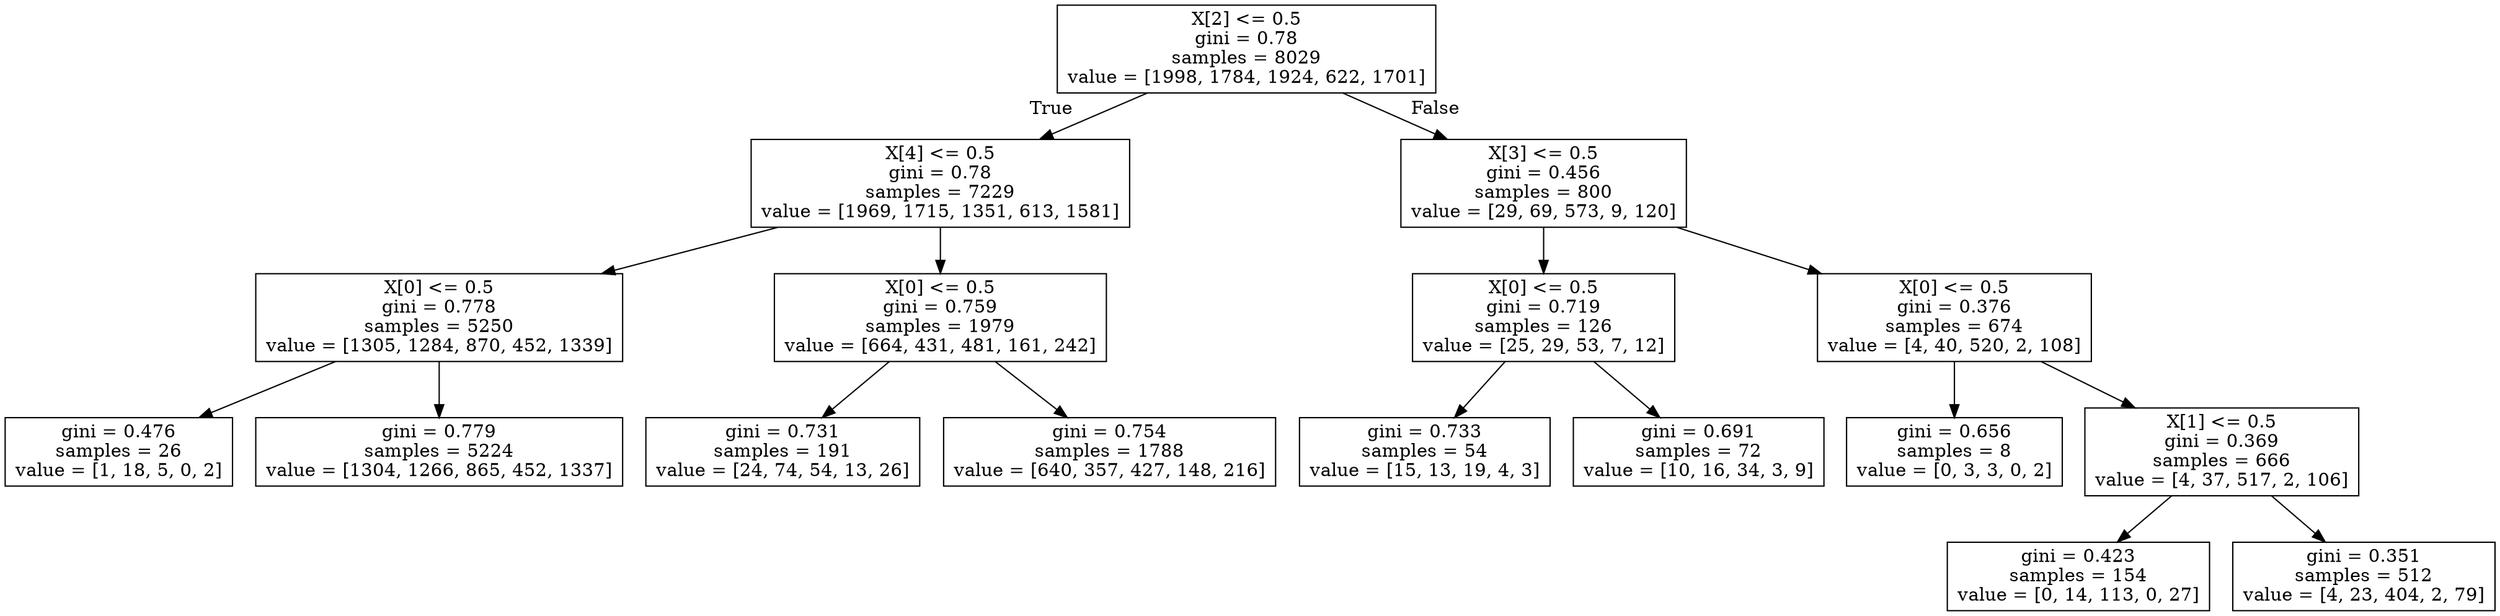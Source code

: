 digraph Tree {
node [shape=box] ;
0 [label="X[2] <= 0.5\ngini = 0.78\nsamples = 8029\nvalue = [1998, 1784, 1924, 622, 1701]"] ;
1 [label="X[4] <= 0.5\ngini = 0.78\nsamples = 7229\nvalue = [1969, 1715, 1351, 613, 1581]"] ;
0 -> 1 [labeldistance=2.5, labelangle=45, headlabel="True"] ;
2 [label="X[0] <= 0.5\ngini = 0.778\nsamples = 5250\nvalue = [1305, 1284, 870, 452, 1339]"] ;
1 -> 2 ;
3 [label="gini = 0.476\nsamples = 26\nvalue = [1, 18, 5, 0, 2]"] ;
2 -> 3 ;
4 [label="gini = 0.779\nsamples = 5224\nvalue = [1304, 1266, 865, 452, 1337]"] ;
2 -> 4 ;
5 [label="X[0] <= 0.5\ngini = 0.759\nsamples = 1979\nvalue = [664, 431, 481, 161, 242]"] ;
1 -> 5 ;
6 [label="gini = 0.731\nsamples = 191\nvalue = [24, 74, 54, 13, 26]"] ;
5 -> 6 ;
7 [label="gini = 0.754\nsamples = 1788\nvalue = [640, 357, 427, 148, 216]"] ;
5 -> 7 ;
8 [label="X[3] <= 0.5\ngini = 0.456\nsamples = 800\nvalue = [29, 69, 573, 9, 120]"] ;
0 -> 8 [labeldistance=2.5, labelangle=-45, headlabel="False"] ;
9 [label="X[0] <= 0.5\ngini = 0.719\nsamples = 126\nvalue = [25, 29, 53, 7, 12]"] ;
8 -> 9 ;
10 [label="gini = 0.733\nsamples = 54\nvalue = [15, 13, 19, 4, 3]"] ;
9 -> 10 ;
11 [label="gini = 0.691\nsamples = 72\nvalue = [10, 16, 34, 3, 9]"] ;
9 -> 11 ;
12 [label="X[0] <= 0.5\ngini = 0.376\nsamples = 674\nvalue = [4, 40, 520, 2, 108]"] ;
8 -> 12 ;
13 [label="gini = 0.656\nsamples = 8\nvalue = [0, 3, 3, 0, 2]"] ;
12 -> 13 ;
14 [label="X[1] <= 0.5\ngini = 0.369\nsamples = 666\nvalue = [4, 37, 517, 2, 106]"] ;
12 -> 14 ;
15 [label="gini = 0.423\nsamples = 154\nvalue = [0, 14, 113, 0, 27]"] ;
14 -> 15 ;
16 [label="gini = 0.351\nsamples = 512\nvalue = [4, 23, 404, 2, 79]"] ;
14 -> 16 ;
}